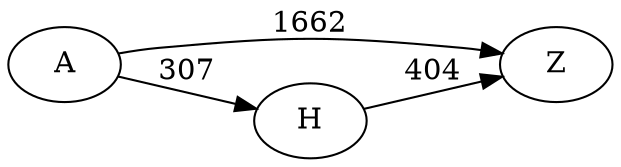 digraph G {
	rankdir=LR size="8,5"
	A
	Z
	A -> Z [label=1662]
	A
	H
	A -> H [label=307]
	H
	Z
	H -> Z [label=404]
}
